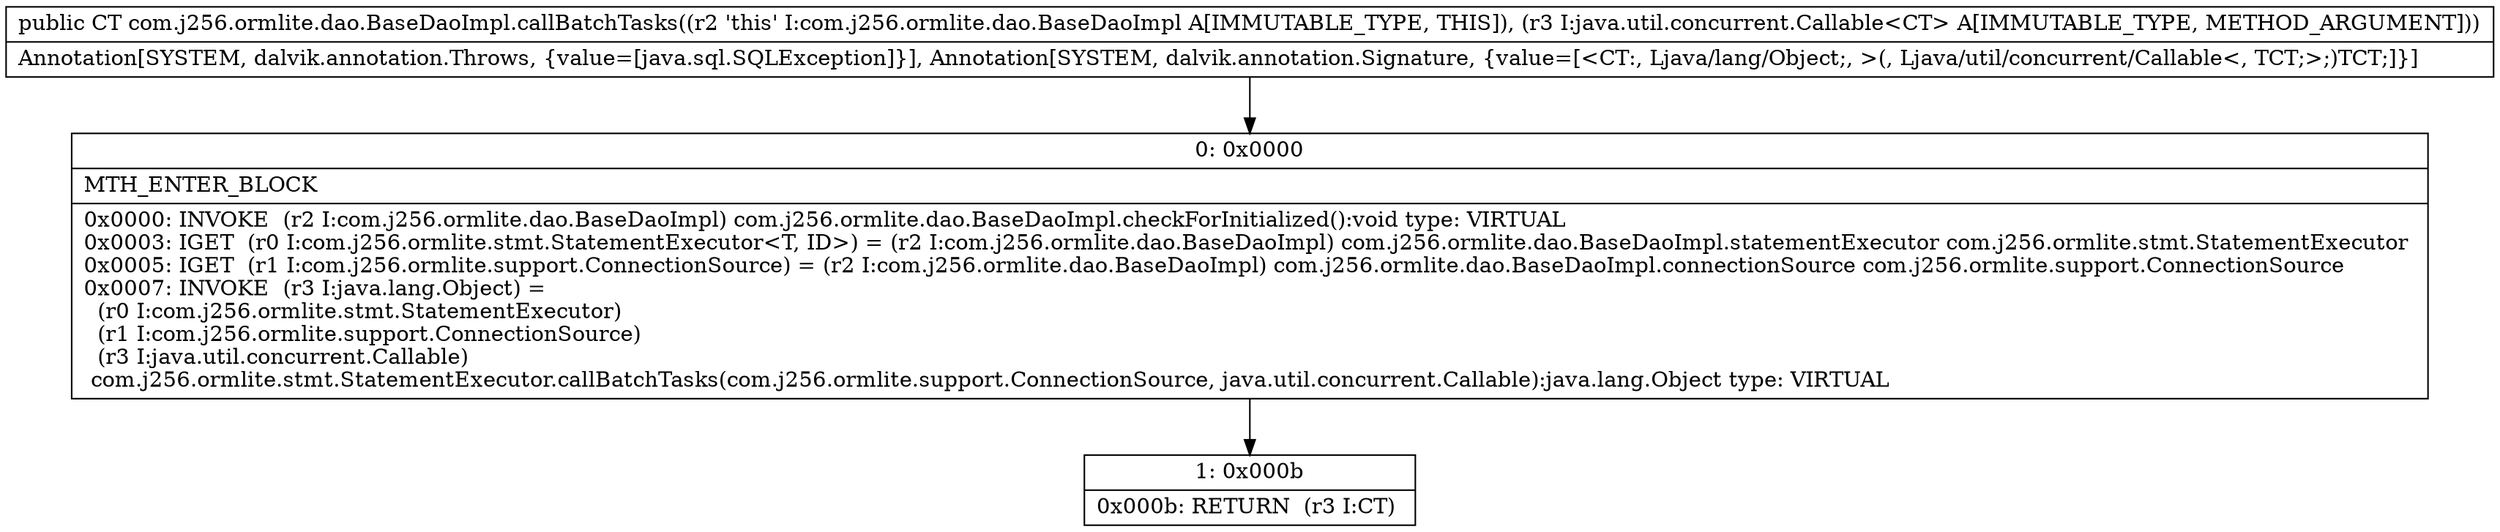 digraph "CFG forcom.j256.ormlite.dao.BaseDaoImpl.callBatchTasks(Ljava\/util\/concurrent\/Callable;)Ljava\/lang\/Object;" {
Node_0 [shape=record,label="{0\:\ 0x0000|MTH_ENTER_BLOCK\l|0x0000: INVOKE  (r2 I:com.j256.ormlite.dao.BaseDaoImpl) com.j256.ormlite.dao.BaseDaoImpl.checkForInitialized():void type: VIRTUAL \l0x0003: IGET  (r0 I:com.j256.ormlite.stmt.StatementExecutor\<T, ID\>) = (r2 I:com.j256.ormlite.dao.BaseDaoImpl) com.j256.ormlite.dao.BaseDaoImpl.statementExecutor com.j256.ormlite.stmt.StatementExecutor \l0x0005: IGET  (r1 I:com.j256.ormlite.support.ConnectionSource) = (r2 I:com.j256.ormlite.dao.BaseDaoImpl) com.j256.ormlite.dao.BaseDaoImpl.connectionSource com.j256.ormlite.support.ConnectionSource \l0x0007: INVOKE  (r3 I:java.lang.Object) = \l  (r0 I:com.j256.ormlite.stmt.StatementExecutor)\l  (r1 I:com.j256.ormlite.support.ConnectionSource)\l  (r3 I:java.util.concurrent.Callable)\l com.j256.ormlite.stmt.StatementExecutor.callBatchTasks(com.j256.ormlite.support.ConnectionSource, java.util.concurrent.Callable):java.lang.Object type: VIRTUAL \l}"];
Node_1 [shape=record,label="{1\:\ 0x000b|0x000b: RETURN  (r3 I:CT) \l}"];
MethodNode[shape=record,label="{public CT com.j256.ormlite.dao.BaseDaoImpl.callBatchTasks((r2 'this' I:com.j256.ormlite.dao.BaseDaoImpl A[IMMUTABLE_TYPE, THIS]), (r3 I:java.util.concurrent.Callable\<CT\> A[IMMUTABLE_TYPE, METHOD_ARGUMENT]))  | Annotation[SYSTEM, dalvik.annotation.Throws, \{value=[java.sql.SQLException]\}], Annotation[SYSTEM, dalvik.annotation.Signature, \{value=[\<CT:, Ljava\/lang\/Object;, \>(, Ljava\/util\/concurrent\/Callable\<, TCT;\>;)TCT;]\}]\l}"];
MethodNode -> Node_0;
Node_0 -> Node_1;
}


